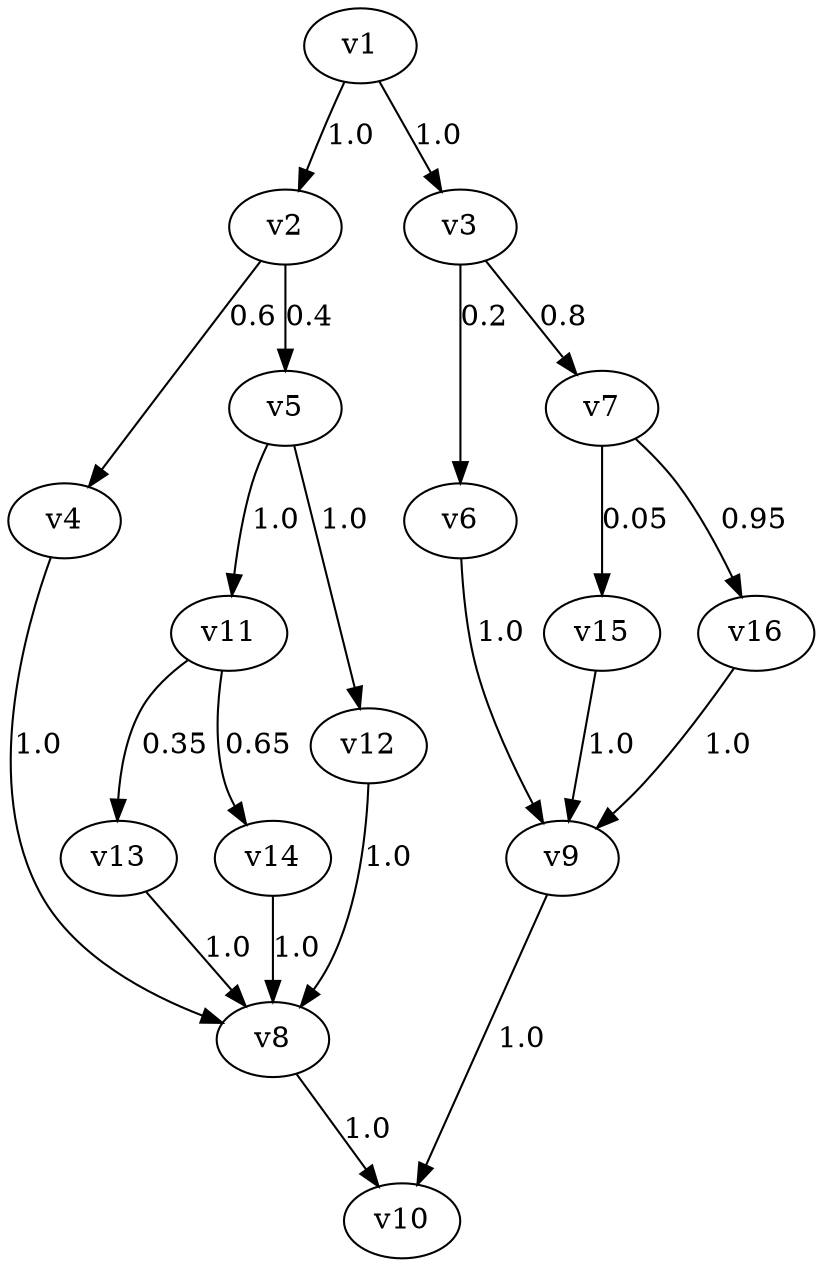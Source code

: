 digraph APP16 {
v1 [label="v1"];
v2 [label="v2"];
v3 [label="v3"];
v4 [label="v4"];
v5 [label="v5"];
v6 [label="v6"];
v7 [label="v7"];
v8 [label="v8"];
v9 [label="v9"];
v10 [label="v10"];
v11 [label="v11"];
v12 [label="v12"];
v13 [label="v13"];
v14 [label="v14"];
v15 [label="v15"];
v16 [label="v16"];
v1 -> v2 [label=1.0];
v1 -> v3 [label=1.0];
v2 -> v4 [label=0.6];
v2 -> v5 [label=0.4];
v4 -> v8 [label=1.0];
v5 -> v11 [label=1.0];
v5 -> v12 [label=1.0];
v11 -> v13 [label=0.35];
v11 -> v14 [label=0.65];
v13 -> v8 [label=1.0];
v14 -> v8 [label=1.0];
v12 -> v8 [label=1.0];
v3 -> v7 [label=0.8];
v3 -> v6 [label=0.2];
v6 -> v9 [label=1.0];
v7 -> v15 [label=0.05];
v7 -> v16 [label=0.95];
v15 -> v9 [label=1.0];
v16 -> v9 [label=1.0];
v8 -> v10 [label=1.0];
v9 -> v10 [label=1.0];
}